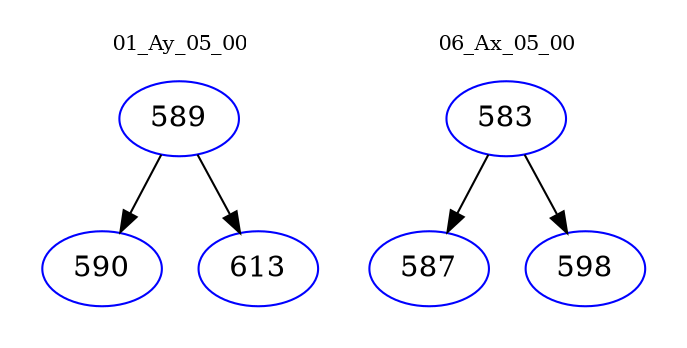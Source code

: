 digraph{
subgraph cluster_0 {
color = white
label = "01_Ay_05_00";
fontsize=10;
T0_589 [label="589", color="blue"]
T0_589 -> T0_590 [color="black"]
T0_590 [label="590", color="blue"]
T0_589 -> T0_613 [color="black"]
T0_613 [label="613", color="blue"]
}
subgraph cluster_1 {
color = white
label = "06_Ax_05_00";
fontsize=10;
T1_583 [label="583", color="blue"]
T1_583 -> T1_587 [color="black"]
T1_587 [label="587", color="blue"]
T1_583 -> T1_598 [color="black"]
T1_598 [label="598", color="blue"]
}
}
